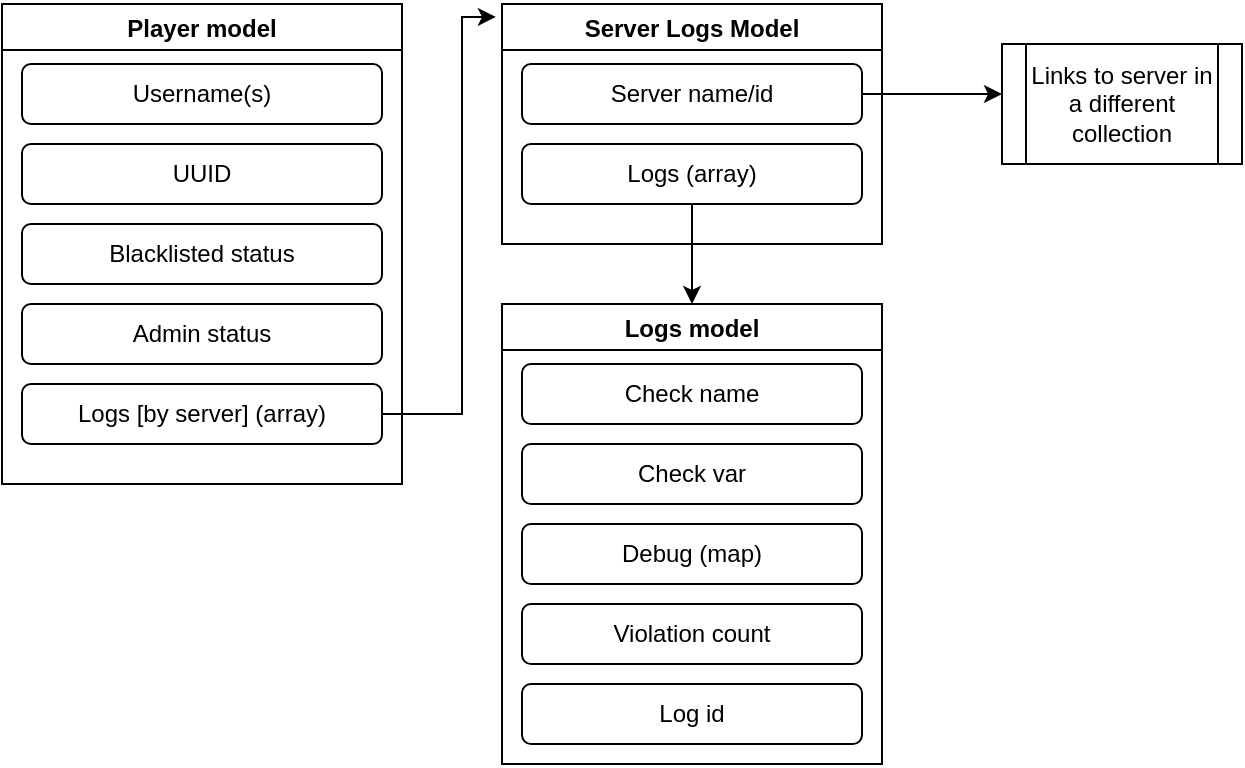 <mxfile version="17.1.2" type="device"><diagram id="vCwW1-P0l3eqz3-k3k-A" name="Page-1"><mxGraphModel dx="946" dy="557" grid="1" gridSize="10" guides="1" tooltips="1" connect="1" arrows="1" fold="1" page="1" pageScale="1" pageWidth="827" pageHeight="1169" math="0" shadow="0"><root><mxCell id="0"/><mxCell id="1" parent="0"/><mxCell id="CaKlb3avGxponoY5L5id-2" value="Player model" style="swimlane;" vertex="1" parent="1"><mxGeometry x="30" y="70" width="200" height="240" as="geometry"/></mxCell><mxCell id="CaKlb3avGxponoY5L5id-4" value="Username(s)" style="rounded=1;whiteSpace=wrap;html=1;" vertex="1" parent="CaKlb3avGxponoY5L5id-2"><mxGeometry x="10" y="30" width="180" height="30" as="geometry"/></mxCell><mxCell id="CaKlb3avGxponoY5L5id-5" value="UUID" style="rounded=1;whiteSpace=wrap;html=1;" vertex="1" parent="CaKlb3avGxponoY5L5id-2"><mxGeometry x="10" y="70" width="180" height="30" as="geometry"/></mxCell><mxCell id="CaKlb3avGxponoY5L5id-6" value="Blacklisted status" style="rounded=1;whiteSpace=wrap;html=1;" vertex="1" parent="CaKlb3avGxponoY5L5id-2"><mxGeometry x="10" y="110" width="180" height="30" as="geometry"/></mxCell><mxCell id="CaKlb3avGxponoY5L5id-7" value="Admin status" style="rounded=1;whiteSpace=wrap;html=1;" vertex="1" parent="CaKlb3avGxponoY5L5id-2"><mxGeometry x="10" y="150" width="180" height="30" as="geometry"/></mxCell><mxCell id="CaKlb3avGxponoY5L5id-8" value="Logs [by server] (array)" style="rounded=1;whiteSpace=wrap;html=1;" vertex="1" parent="CaKlb3avGxponoY5L5id-2"><mxGeometry x="10" y="190" width="180" height="30" as="geometry"/></mxCell><mxCell id="CaKlb3avGxponoY5L5id-9" value="Server Logs Model" style="swimlane;" vertex="1" parent="1"><mxGeometry x="280" y="70" width="190" height="120" as="geometry"/></mxCell><mxCell id="CaKlb3avGxponoY5L5id-12" value="Server name/id" style="rounded=1;whiteSpace=wrap;html=1;" vertex="1" parent="CaKlb3avGxponoY5L5id-9"><mxGeometry x="10" y="30" width="170" height="30" as="geometry"/></mxCell><mxCell id="CaKlb3avGxponoY5L5id-13" value="Logs (array)" style="rounded=1;whiteSpace=wrap;html=1;" vertex="1" parent="CaKlb3avGxponoY5L5id-9"><mxGeometry x="10" y="70" width="170" height="30" as="geometry"/></mxCell><mxCell id="CaKlb3avGxponoY5L5id-10" style="edgeStyle=orthogonalEdgeStyle;rounded=0;orthogonalLoop=1;jettySize=auto;html=1;exitX=1;exitY=0.5;exitDx=0;exitDy=0;entryX=-0.016;entryY=0.054;entryDx=0;entryDy=0;entryPerimeter=0;" edge="1" parent="1" source="CaKlb3avGxponoY5L5id-8" target="CaKlb3avGxponoY5L5id-9"><mxGeometry relative="1" as="geometry"><Array as="points"><mxPoint x="260" y="275"/><mxPoint x="260" y="77"/></Array></mxGeometry></mxCell><mxCell id="CaKlb3avGxponoY5L5id-14" style="edgeStyle=orthogonalEdgeStyle;rounded=0;orthogonalLoop=1;jettySize=auto;html=1;exitX=1;exitY=0.5;exitDx=0;exitDy=0;" edge="1" parent="1" source="CaKlb3avGxponoY5L5id-12"><mxGeometry relative="1" as="geometry"><mxPoint x="530" y="115" as="targetPoint"/></mxGeometry></mxCell><mxCell id="CaKlb3avGxponoY5L5id-16" value="Links to server in a different collection" style="shape=process;whiteSpace=wrap;html=1;backgroundOutline=1;" vertex="1" parent="1"><mxGeometry x="530" y="90" width="120" height="60" as="geometry"/></mxCell><mxCell id="CaKlb3avGxponoY5L5id-17" value="Logs model" style="swimlane;" vertex="1" parent="1"><mxGeometry x="280" y="220" width="190" height="230" as="geometry"/></mxCell><mxCell id="CaKlb3avGxponoY5L5id-19" value="Check name" style="rounded=1;whiteSpace=wrap;html=1;" vertex="1" parent="CaKlb3avGxponoY5L5id-17"><mxGeometry x="10" y="30" width="170" height="30" as="geometry"/></mxCell><mxCell id="CaKlb3avGxponoY5L5id-20" value="Check var" style="rounded=1;whiteSpace=wrap;html=1;" vertex="1" parent="CaKlb3avGxponoY5L5id-17"><mxGeometry x="10" y="70" width="170" height="30" as="geometry"/></mxCell><mxCell id="CaKlb3avGxponoY5L5id-21" value="Debug (map)" style="rounded=1;whiteSpace=wrap;html=1;" vertex="1" parent="CaKlb3avGxponoY5L5id-17"><mxGeometry x="10" y="110" width="170" height="30" as="geometry"/></mxCell><mxCell id="CaKlb3avGxponoY5L5id-22" value="Violation count" style="rounded=1;whiteSpace=wrap;html=1;" vertex="1" parent="CaKlb3avGxponoY5L5id-17"><mxGeometry x="10" y="150" width="170" height="30" as="geometry"/></mxCell><mxCell id="CaKlb3avGxponoY5L5id-23" value="Log id" style="rounded=1;whiteSpace=wrap;html=1;" vertex="1" parent="CaKlb3avGxponoY5L5id-17"><mxGeometry x="10" y="190" width="170" height="30" as="geometry"/></mxCell><mxCell id="CaKlb3avGxponoY5L5id-18" style="edgeStyle=orthogonalEdgeStyle;rounded=0;orthogonalLoop=1;jettySize=auto;html=1;exitX=0.5;exitY=1;exitDx=0;exitDy=0;entryX=0.5;entryY=0;entryDx=0;entryDy=0;" edge="1" parent="1" source="CaKlb3avGxponoY5L5id-13" target="CaKlb3avGxponoY5L5id-17"><mxGeometry relative="1" as="geometry"/></mxCell></root></mxGraphModel></diagram></mxfile>